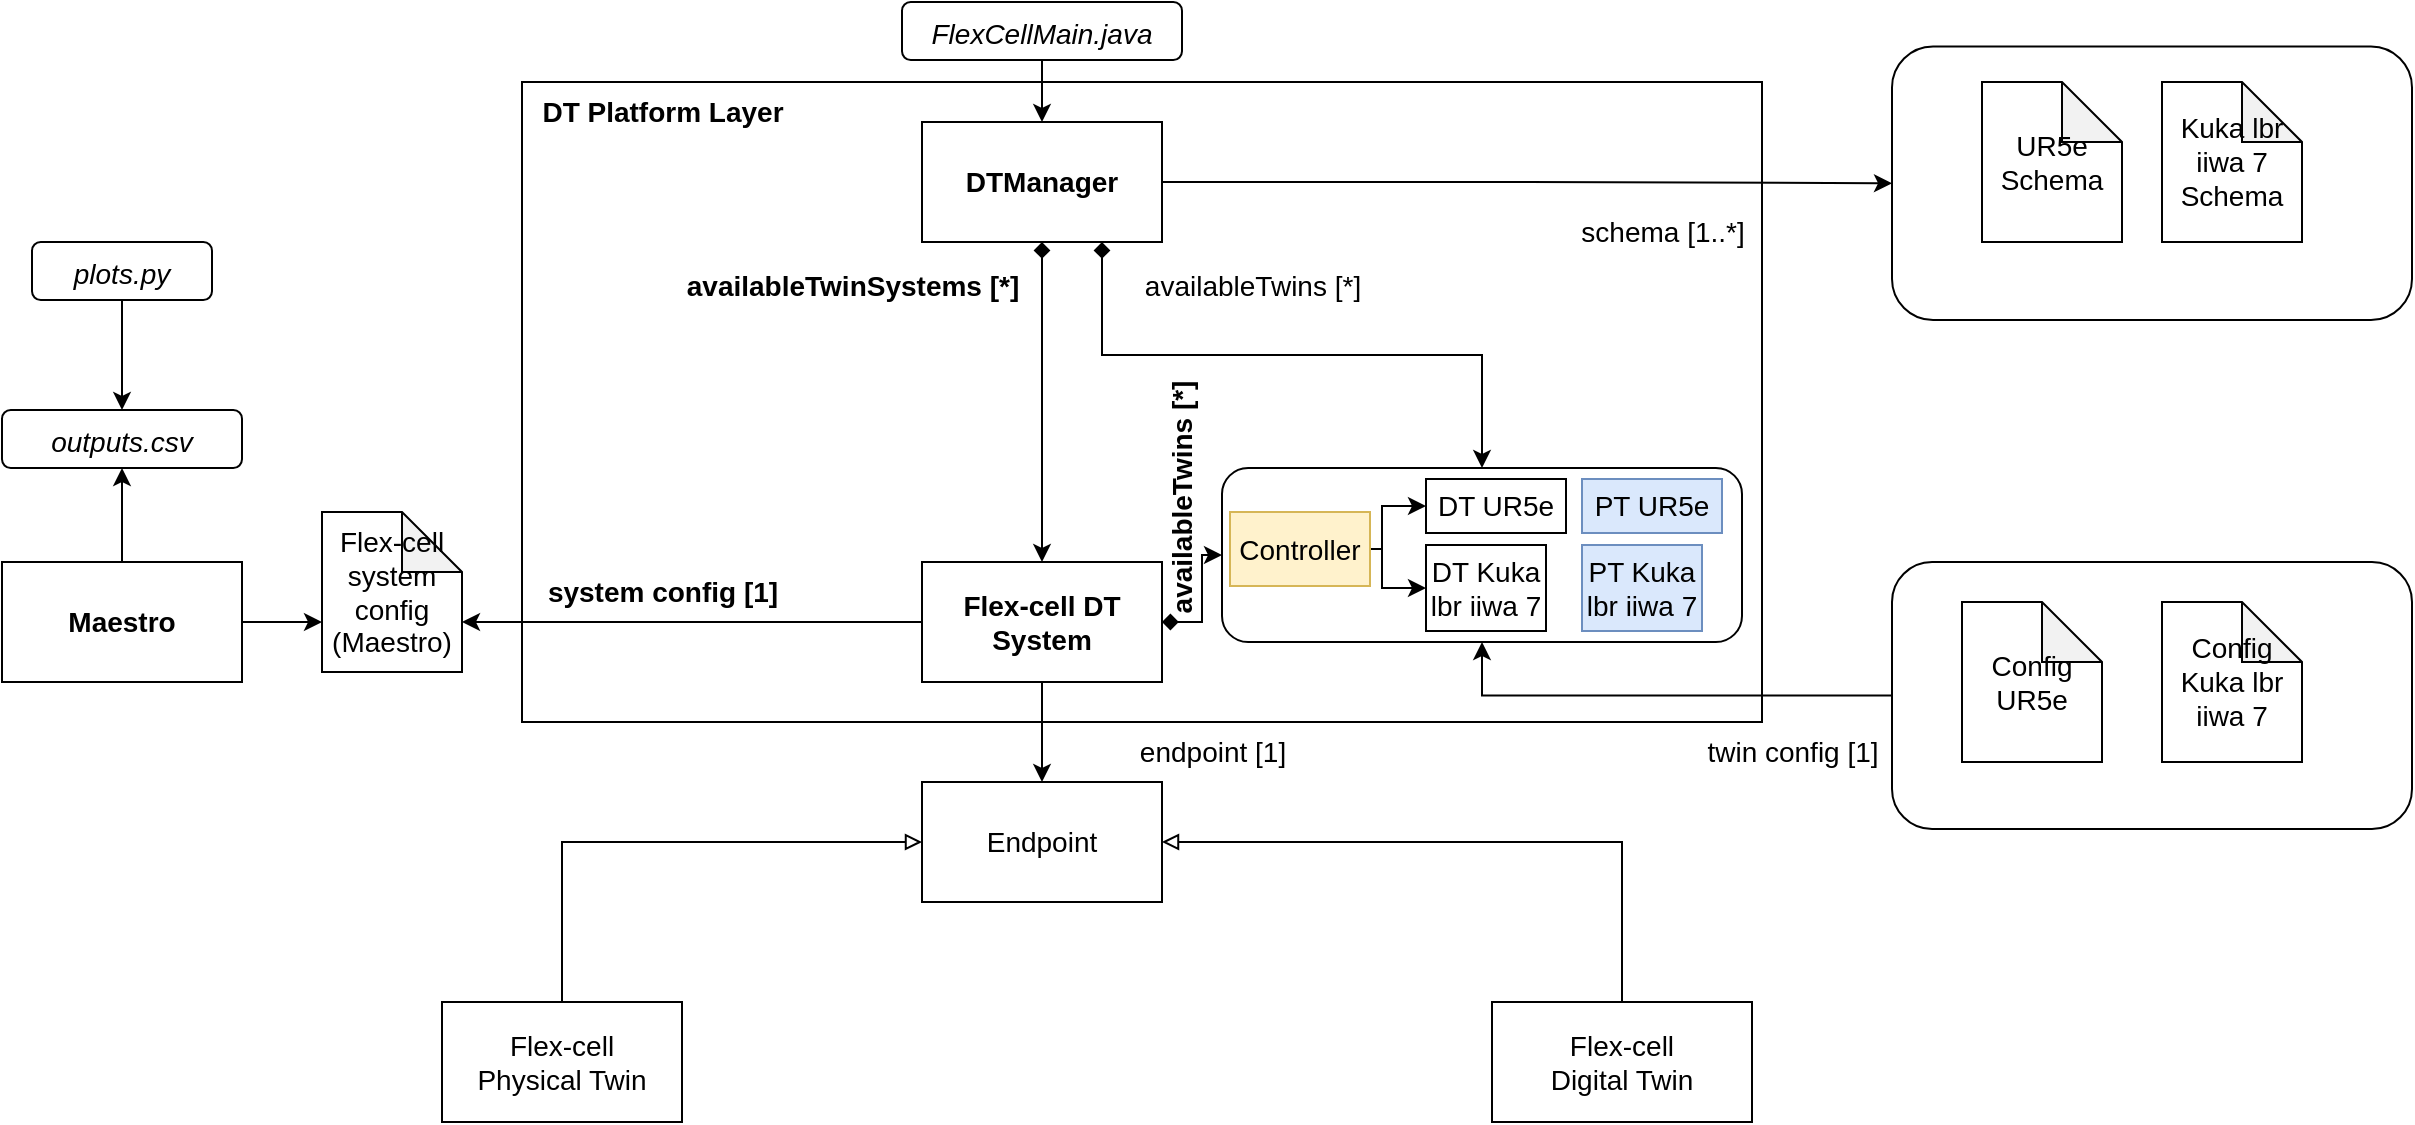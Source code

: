 <mxfile version="20.7.4" type="device"><diagram id="Cjm8qSCrPiwgVYckUNng" name="Page-1"><mxGraphModel dx="1114" dy="720" grid="1" gridSize="10" guides="1" tooltips="1" connect="1" arrows="1" fold="1" page="1" pageScale="1" pageWidth="1700" pageHeight="1100" math="0" shadow="0"><root><mxCell id="0"/><mxCell id="1" parent="0"/><mxCell id="3BO8PzLXdzQssidrguSd-16" value="" style="rounded=0;whiteSpace=wrap;html=1;fontSize=14;" parent="1" vertex="1"><mxGeometry x="710" y="490" width="620" height="320" as="geometry"/></mxCell><mxCell id="hSL2DMF3L-vUGRGNfSWv-5" style="edgeStyle=orthogonalEdgeStyle;rounded=0;orthogonalLoop=1;jettySize=auto;html=1;exitX=0.5;exitY=1;exitDx=0;exitDy=0;endArrow=classic;endFill=1;startArrow=diamond;startFill=1;fontSize=14;" parent="1" source="3BO8PzLXdzQssidrguSd-4" target="3BO8PzLXdzQssidrguSd-5" edge="1"><mxGeometry relative="1" as="geometry"/></mxCell><mxCell id="hSL2DMF3L-vUGRGNfSWv-69" style="edgeStyle=orthogonalEdgeStyle;rounded=0;orthogonalLoop=1;jettySize=auto;html=1;exitX=1;exitY=0.5;exitDx=0;exitDy=0;entryX=0;entryY=0.5;entryDx=0;entryDy=0;startArrow=none;startFill=0;endArrow=classic;endFill=1;fontSize=14;" parent="1" source="3BO8PzLXdzQssidrguSd-4" target="hSL2DMF3L-vUGRGNfSWv-62" edge="1"><mxGeometry relative="1" as="geometry"/></mxCell><mxCell id="hSL2DMF3L-vUGRGNfSWv-70" style="edgeStyle=orthogonalEdgeStyle;rounded=0;orthogonalLoop=1;jettySize=auto;html=1;exitX=0.75;exitY=1;exitDx=0;exitDy=0;entryX=0.5;entryY=0;entryDx=0;entryDy=0;startArrow=diamond;startFill=1;endArrow=classic;endFill=1;fontSize=14;" parent="1" source="3BO8PzLXdzQssidrguSd-4" target="hSL2DMF3L-vUGRGNfSWv-38" edge="1"><mxGeometry relative="1" as="geometry"/></mxCell><mxCell id="3BO8PzLXdzQssidrguSd-4" value="&lt;b&gt;DTManager&lt;/b&gt;" style="rounded=0;whiteSpace=wrap;html=1;fontSize=14;" parent="1" vertex="1"><mxGeometry x="910" y="510" width="120" height="60" as="geometry"/></mxCell><mxCell id="hSL2DMF3L-vUGRGNfSWv-7" style="edgeStyle=orthogonalEdgeStyle;rounded=0;orthogonalLoop=1;jettySize=auto;html=1;exitX=0.5;exitY=1;exitDx=0;exitDy=0;entryX=0.5;entryY=0;entryDx=0;entryDy=0;startArrow=none;startFill=0;endArrow=classic;endFill=1;fontSize=14;" parent="1" source="3BO8PzLXdzQssidrguSd-5" target="hSL2DMF3L-vUGRGNfSWv-1" edge="1"><mxGeometry relative="1" as="geometry"/></mxCell><mxCell id="hSL2DMF3L-vUGRGNfSWv-39" style="edgeStyle=orthogonalEdgeStyle;rounded=0;orthogonalLoop=1;jettySize=auto;html=1;exitX=1;exitY=0.5;exitDx=0;exitDy=0;entryX=0;entryY=0.5;entryDx=0;entryDy=0;startArrow=diamond;startFill=1;endArrow=classic;endFill=1;fontSize=14;" parent="1" source="3BO8PzLXdzQssidrguSd-5" target="hSL2DMF3L-vUGRGNfSWv-38" edge="1"><mxGeometry relative="1" as="geometry"/></mxCell><mxCell id="hSL2DMF3L-vUGRGNfSWv-68" style="edgeStyle=orthogonalEdgeStyle;rounded=0;orthogonalLoop=1;jettySize=auto;html=1;exitX=0;exitY=0.5;exitDx=0;exitDy=0;entryX=0;entryY=0;entryDx=70;entryDy=55;entryPerimeter=0;startArrow=none;startFill=0;endArrow=classic;endFill=1;fontSize=14;" parent="1" source="3BO8PzLXdzQssidrguSd-5" target="3BO8PzLXdzQssidrguSd-23" edge="1"><mxGeometry relative="1" as="geometry"/></mxCell><mxCell id="3BO8PzLXdzQssidrguSd-5" value="&lt;b&gt;Flex-cell DT System&lt;/b&gt;" style="rounded=0;whiteSpace=wrap;html=1;fontSize=14;" parent="1" vertex="1"><mxGeometry x="910" y="730" width="120" height="60" as="geometry"/></mxCell><mxCell id="3BO8PzLXdzQssidrguSd-17" value="DT Platform Layer" style="text;html=1;align=center;verticalAlign=middle;resizable=0;points=[];autosize=1;strokeColor=none;fillColor=none;fontStyle=1;fontSize=14;" parent="1" vertex="1"><mxGeometry x="710" y="490" width="140" height="30" as="geometry"/></mxCell><mxCell id="3BO8PzLXdzQssidrguSd-23" value="Flex-cell system config (Maestro)" style="shape=note;whiteSpace=wrap;html=1;backgroundOutline=1;darkOpacity=0.05;fontSize=14;" parent="1" vertex="1"><mxGeometry x="610" y="705" width="70" height="80" as="geometry"/></mxCell><mxCell id="hSL2DMF3L-vUGRGNfSWv-1" value="Endpoint" style="rounded=0;whiteSpace=wrap;html=1;fontSize=14;" parent="1" vertex="1"><mxGeometry x="910" y="840" width="120" height="60" as="geometry"/></mxCell><mxCell id="hSL2DMF3L-vUGRGNfSWv-9" style="edgeStyle=orthogonalEdgeStyle;rounded=0;orthogonalLoop=1;jettySize=auto;html=1;exitX=0.5;exitY=0;exitDx=0;exitDy=0;entryX=0;entryY=0.5;entryDx=0;entryDy=0;startArrow=none;startFill=0;endArrow=block;endFill=0;fontSize=14;" parent="1" source="hSL2DMF3L-vUGRGNfSWv-8" target="hSL2DMF3L-vUGRGNfSWv-1" edge="1"><mxGeometry relative="1" as="geometry"/></mxCell><mxCell id="hSL2DMF3L-vUGRGNfSWv-8" value="Flex-cell&lt;br&gt;Physical Twin" style="rounded=0;whiteSpace=wrap;html=1;fontSize=14;" parent="1" vertex="1"><mxGeometry x="670" y="950" width="120" height="60" as="geometry"/></mxCell><mxCell id="hSL2DMF3L-vUGRGNfSWv-40" value="" style="group;fontSize=14;" parent="1" vertex="1" connectable="0"><mxGeometry x="1060" y="683" width="260" height="87" as="geometry"/></mxCell><mxCell id="hSL2DMF3L-vUGRGNfSWv-38" value="" style="rounded=1;whiteSpace=wrap;html=1;fillColor=none;fontSize=14;" parent="hSL2DMF3L-vUGRGNfSWv-40" vertex="1"><mxGeometry width="260" height="87" as="geometry"/></mxCell><mxCell id="hSL2DMF3L-vUGRGNfSWv-29" value="DT Kuka lbr iiwa 7" style="rounded=0;whiteSpace=wrap;html=1;fontSize=14;" parent="hSL2DMF3L-vUGRGNfSWv-40" vertex="1"><mxGeometry x="102" y="38.5" width="60" height="43" as="geometry"/></mxCell><mxCell id="hSL2DMF3L-vUGRGNfSWv-31" value="DT UR5e" style="rounded=0;whiteSpace=wrap;html=1;fontSize=14;" parent="hSL2DMF3L-vUGRGNfSWv-40" vertex="1"><mxGeometry x="102" y="5.5" width="70" height="27" as="geometry"/></mxCell><mxCell id="IoOIY3a1Tqll5n2t1SFT-6" style="edgeStyle=orthogonalEdgeStyle;rounded=0;orthogonalLoop=1;jettySize=auto;html=1;exitX=1;exitY=0.5;exitDx=0;exitDy=0;entryX=0;entryY=0.5;entryDx=0;entryDy=0;" parent="hSL2DMF3L-vUGRGNfSWv-40" source="hSL2DMF3L-vUGRGNfSWv-33" target="hSL2DMF3L-vUGRGNfSWv-29" edge="1"><mxGeometry relative="1" as="geometry"><Array as="points"><mxPoint x="80" y="41"/><mxPoint x="80" y="60"/></Array></mxGeometry></mxCell><mxCell id="IoOIY3a1Tqll5n2t1SFT-7" style="edgeStyle=orthogonalEdgeStyle;rounded=0;orthogonalLoop=1;jettySize=auto;html=1;exitX=1;exitY=0.5;exitDx=0;exitDy=0;entryX=0;entryY=0.5;entryDx=0;entryDy=0;" parent="hSL2DMF3L-vUGRGNfSWv-40" source="hSL2DMF3L-vUGRGNfSWv-33" target="hSL2DMF3L-vUGRGNfSWv-31" edge="1"><mxGeometry relative="1" as="geometry"><Array as="points"><mxPoint x="80" y="41"/><mxPoint x="80" y="19"/></Array></mxGeometry></mxCell><mxCell id="hSL2DMF3L-vUGRGNfSWv-33" value="Controller" style="rounded=0;whiteSpace=wrap;html=1;fontSize=14;fillColor=#fff2cc;strokeColor=#d6b656;" parent="hSL2DMF3L-vUGRGNfSWv-40" vertex="1"><mxGeometry x="4" y="22" width="70" height="37" as="geometry"/></mxCell><mxCell id="7V4oXuxhd5VfY27O6YXa-1" value="PT UR5e" style="rounded=0;whiteSpace=wrap;html=1;fontSize=14;fillColor=#dae8fc;strokeColor=#6c8ebf;" parent="hSL2DMF3L-vUGRGNfSWv-40" vertex="1"><mxGeometry x="180" y="5.5" width="70" height="27" as="geometry"/></mxCell><mxCell id="7V4oXuxhd5VfY27O6YXa-3" value="PT Kuka lbr iiwa 7" style="rounded=0;whiteSpace=wrap;html=1;fontSize=14;fillColor=#dae8fc;strokeColor=#6c8ebf;" parent="hSL2DMF3L-vUGRGNfSWv-40" vertex="1"><mxGeometry x="180" y="38.5" width="60" height="43" as="geometry"/></mxCell><mxCell id="hSL2DMF3L-vUGRGNfSWv-19" style="edgeStyle=orthogonalEdgeStyle;rounded=0;orthogonalLoop=1;jettySize=auto;html=1;exitX=0.5;exitY=0;exitDx=0;exitDy=0;entryX=1;entryY=0.5;entryDx=0;entryDy=0;startArrow=none;startFill=0;endArrow=block;endFill=0;fontSize=14;" parent="1" source="hSL2DMF3L-vUGRGNfSWv-14" target="hSL2DMF3L-vUGRGNfSWv-1" edge="1"><mxGeometry relative="1" as="geometry"/></mxCell><mxCell id="hSL2DMF3L-vUGRGNfSWv-14" value="Flex-cell&lt;br&gt;Digital Twin" style="rounded=0;whiteSpace=wrap;html=1;fontSize=14;" parent="1" vertex="1"><mxGeometry x="1195" y="950" width="130" height="60" as="geometry"/></mxCell><mxCell id="hSL2DMF3L-vUGRGNfSWv-58" style="edgeStyle=orthogonalEdgeStyle;rounded=0;orthogonalLoop=1;jettySize=auto;html=1;exitX=0;exitY=0.5;exitDx=0;exitDy=0;entryX=0.5;entryY=1;entryDx=0;entryDy=0;startArrow=none;startFill=0;endArrow=classic;endFill=1;fontSize=14;" parent="1" source="hSL2DMF3L-vUGRGNfSWv-49" target="hSL2DMF3L-vUGRGNfSWv-38" edge="1"><mxGeometry relative="1" as="geometry"/></mxCell><mxCell id="hSL2DMF3L-vUGRGNfSWv-60" value="" style="group;fontSize=14;" parent="1" vertex="1" connectable="0"><mxGeometry x="1395" y="730" width="260" height="133.5" as="geometry"/></mxCell><mxCell id="hSL2DMF3L-vUGRGNfSWv-48" value="" style="group;fontSize=14;" parent="hSL2DMF3L-vUGRGNfSWv-60" vertex="1" connectable="0"><mxGeometry width="260" height="133.5" as="geometry"/></mxCell><mxCell id="hSL2DMF3L-vUGRGNfSWv-49" value="" style="rounded=1;whiteSpace=wrap;html=1;fillColor=none;fontSize=14;" parent="hSL2DMF3L-vUGRGNfSWv-48" vertex="1"><mxGeometry width="260" height="133.5" as="geometry"/></mxCell><mxCell id="hSL2DMF3L-vUGRGNfSWv-50" style="edgeStyle=orthogonalEdgeStyle;rounded=0;orthogonalLoop=1;jettySize=auto;html=1;exitX=0;exitY=0.5;exitDx=0;exitDy=0;entryX=1;entryY=0.5;entryDx=0;entryDy=0;startArrow=none;startFill=0;endArrow=classic;endFill=1;" parent="hSL2DMF3L-vUGRGNfSWv-48" edge="1"><mxGeometry relative="1" as="geometry"><mxPoint x="170" y="72.121" as="targetPoint"/></mxGeometry></mxCell><mxCell id="hSL2DMF3L-vUGRGNfSWv-52" style="edgeStyle=orthogonalEdgeStyle;rounded=0;orthogonalLoop=1;jettySize=auto;html=1;exitX=1;exitY=0.75;exitDx=0;exitDy=0;entryX=0;entryY=0.75;entryDx=0;entryDy=0;startArrow=none;startFill=0;endArrow=classic;endFill=1;" parent="hSL2DMF3L-vUGRGNfSWv-48" edge="1"><mxGeometry relative="1" as="geometry"><mxPoint x="170" y="95.138" as="sourcePoint"/></mxGeometry></mxCell><mxCell id="hSL2DMF3L-vUGRGNfSWv-53" style="edgeStyle=orthogonalEdgeStyle;rounded=0;orthogonalLoop=1;jettySize=auto;html=1;exitX=0;exitY=0.5;exitDx=0;exitDy=0;entryX=1;entryY=0.5;entryDx=0;entryDy=0;startArrow=none;startFill=0;endArrow=classic;endFill=1;" parent="hSL2DMF3L-vUGRGNfSWv-48" edge="1"><mxGeometry relative="1" as="geometry"><mxPoint x="100" y="72.121" as="sourcePoint"/></mxGeometry></mxCell><mxCell id="KInwFVDz4gnLnXxcm21E-21" value="Config Kuka lbr iiwa 7" style="shape=note;whiteSpace=wrap;html=1;backgroundOutline=1;darkOpacity=0.05;fontSize=14;" parent="hSL2DMF3L-vUGRGNfSWv-48" vertex="1"><mxGeometry x="135" y="20" width="70" height="80" as="geometry"/></mxCell><mxCell id="3BO8PzLXdzQssidrguSd-19" value="Config&lt;br style=&quot;font-size: 14px;&quot;&gt;UR5e" style="shape=note;whiteSpace=wrap;html=1;backgroundOutline=1;darkOpacity=0.05;fontSize=14;" parent="hSL2DMF3L-vUGRGNfSWv-48" vertex="1"><mxGeometry x="35" y="20" width="70" height="80" as="geometry"/></mxCell><mxCell id="hSL2DMF3L-vUGRGNfSWv-71" value="availableTwins [*]" style="text;html=1;align=center;verticalAlign=middle;resizable=0;points=[];autosize=1;strokeColor=none;fillColor=none;fontSize=14;" parent="1" vertex="1"><mxGeometry x="1010" y="576.75" width="130" height="30" as="geometry"/></mxCell><mxCell id="hSL2DMF3L-vUGRGNfSWv-72" value="availableTwinSystems [*]" style="text;html=1;align=center;verticalAlign=middle;resizable=0;points=[];autosize=1;fontSize=14;fontStyle=1" parent="1" vertex="1"><mxGeometry x="780" y="576.75" width="190" height="30" as="geometry"/></mxCell><mxCell id="hSL2DMF3L-vUGRGNfSWv-73" value="endpoint [1]" style="text;html=1;align=center;verticalAlign=middle;resizable=0;points=[];autosize=1;strokeColor=none;fillColor=none;fontSize=14;" parent="1" vertex="1"><mxGeometry x="1005" y="810" width="100" height="30" as="geometry"/></mxCell><mxCell id="hSL2DMF3L-vUGRGNfSWv-75" value="twin config [1]" style="text;html=1;align=center;verticalAlign=middle;resizable=0;points=[];autosize=1;strokeColor=none;fillColor=none;fontSize=14;" parent="1" vertex="1"><mxGeometry x="1290" y="810" width="110" height="30" as="geometry"/></mxCell><mxCell id="hSL2DMF3L-vUGRGNfSWv-76" value="schema [1..*]" style="text;html=1;align=center;verticalAlign=middle;resizable=0;points=[];autosize=1;strokeColor=none;fillColor=none;fontSize=14;" parent="1" vertex="1"><mxGeometry x="1225" y="550" width="110" height="30" as="geometry"/></mxCell><mxCell id="hSL2DMF3L-vUGRGNfSWv-77" value="system config [1]" style="text;html=1;align=center;verticalAlign=middle;resizable=0;points=[];autosize=1;fontSize=14;fontStyle=1" parent="1" vertex="1"><mxGeometry x="710" y="730" width="140" height="30" as="geometry"/></mxCell><mxCell id="hSL2DMF3L-vUGRGNfSWv-63" style="edgeStyle=orthogonalEdgeStyle;rounded=0;orthogonalLoop=1;jettySize=auto;html=1;exitX=0;exitY=0.5;exitDx=0;exitDy=0;entryX=1;entryY=0.5;entryDx=0;entryDy=0;startArrow=none;startFill=0;endArrow=classic;endFill=1;" parent="1" edge="1"><mxGeometry relative="1" as="geometry"><mxPoint x="1565" y="545.371" as="targetPoint"/></mxGeometry></mxCell><mxCell id="hSL2DMF3L-vUGRGNfSWv-64" style="edgeStyle=orthogonalEdgeStyle;rounded=0;orthogonalLoop=1;jettySize=auto;html=1;exitX=1;exitY=0.75;exitDx=0;exitDy=0;entryX=0;entryY=0.75;entryDx=0;entryDy=0;startArrow=none;startFill=0;endArrow=classic;endFill=1;" parent="1" edge="1"><mxGeometry relative="1" as="geometry"><mxPoint x="1565" y="568.388" as="sourcePoint"/></mxGeometry></mxCell><mxCell id="hSL2DMF3L-vUGRGNfSWv-65" style="edgeStyle=orthogonalEdgeStyle;rounded=0;orthogonalLoop=1;jettySize=auto;html=1;exitX=0;exitY=0.5;exitDx=0;exitDy=0;entryX=1;entryY=0.5;entryDx=0;entryDy=0;startArrow=none;startFill=0;endArrow=classic;endFill=1;" parent="1" edge="1"><mxGeometry relative="1" as="geometry"><mxPoint x="1495" y="545.371" as="sourcePoint"/></mxGeometry></mxCell><mxCell id="68tAiecnPprUsMKQlzlR-11" value="" style="group" parent="1" vertex="1" connectable="0"><mxGeometry x="1395" y="472.25" width="260" height="136.75" as="geometry"/></mxCell><mxCell id="hSL2DMF3L-vUGRGNfSWv-62" value="" style="rounded=1;whiteSpace=wrap;html=1;fillColor=none;fontSize=14;container=0;" parent="68tAiecnPprUsMKQlzlR-11" vertex="1"><mxGeometry width="260" height="136.75" as="geometry"/></mxCell><mxCell id="IoOIY3a1Tqll5n2t1SFT-8" value="Kuka lbr iiwa 7 Schema" style="shape=note;whiteSpace=wrap;html=1;backgroundOutline=1;darkOpacity=0.05;fontSize=14;container=0;" parent="68tAiecnPprUsMKQlzlR-11" vertex="1"><mxGeometry x="135" y="17.75" width="70" height="80" as="geometry"/></mxCell><mxCell id="3BO8PzLXdzQssidrguSd-21" value="UR5e Schema" style="shape=note;whiteSpace=wrap;html=1;backgroundOutline=1;darkOpacity=0.05;fontSize=14;container=0;" parent="68tAiecnPprUsMKQlzlR-11" vertex="1"><mxGeometry x="45" y="17.75" width="70" height="80" as="geometry"/></mxCell><mxCell id="68tAiecnPprUsMKQlzlR-12" value="availableTwins [*]" style="text;html=1;align=center;verticalAlign=middle;resizable=0;points=[];autosize=1;fontSize=14;fontStyle=1;rotation=-90;" parent="1" vertex="1"><mxGeometry x="970" y="683" width="140" height="30" as="geometry"/></mxCell><mxCell id="3L1S2jSSInHGRW9pKcnj-15" style="edgeStyle=orthogonalEdgeStyle;rounded=0;orthogonalLoop=1;jettySize=auto;html=1;exitX=0.5;exitY=0;exitDx=0;exitDy=0;entryX=0.5;entryY=1;entryDx=0;entryDy=0;fontSize=14;fontColor=#000000;" parent="1" source="yE_7Dwp8smcz_nok-SbW-1" target="3L1S2jSSInHGRW9pKcnj-14" edge="1"><mxGeometry relative="1" as="geometry"/></mxCell><mxCell id="3L1S2jSSInHGRW9pKcnj-33" style="edgeStyle=orthogonalEdgeStyle;rounded=0;orthogonalLoop=1;jettySize=auto;html=1;exitX=1;exitY=0.5;exitDx=0;exitDy=0;fontSize=14;fontColor=#000000;" parent="1" source="yE_7Dwp8smcz_nok-SbW-1" edge="1"><mxGeometry relative="1" as="geometry"><mxPoint x="610" y="760" as="targetPoint"/></mxGeometry></mxCell><mxCell id="yE_7Dwp8smcz_nok-SbW-1" value="&lt;b&gt;Maestro&lt;/b&gt;" style="rounded=0;whiteSpace=wrap;html=1;fontSize=14;" parent="1" vertex="1"><mxGeometry x="450" y="730" width="120" height="60" as="geometry"/></mxCell><mxCell id="3L1S2jSSInHGRW9pKcnj-14" value="&lt;font style=&quot;font-size: 14px;&quot;&gt;&lt;i&gt;outputs.csv&lt;/i&gt;&lt;/font&gt;" style="rounded=1;whiteSpace=wrap;html=1;fontSize=15;fillColor=none;" parent="1" vertex="1"><mxGeometry x="450" y="654" width="120" height="29" as="geometry"/></mxCell><mxCell id="3L1S2jSSInHGRW9pKcnj-34" style="edgeStyle=orthogonalEdgeStyle;rounded=0;orthogonalLoop=1;jettySize=auto;html=1;exitX=0.5;exitY=1;exitDx=0;exitDy=0;entryX=0.5;entryY=0;entryDx=0;entryDy=0;fontSize=14;fontColor=#000000;" parent="1" source="3L1S2jSSInHGRW9pKcnj-25" target="3L1S2jSSInHGRW9pKcnj-14" edge="1"><mxGeometry relative="1" as="geometry"/></mxCell><mxCell id="3L1S2jSSInHGRW9pKcnj-25" value="&lt;font style=&quot;font-size: 14px;&quot;&gt;&lt;i&gt;plots.py&lt;/i&gt;&lt;/font&gt;" style="rounded=1;whiteSpace=wrap;html=1;fontSize=15;fillColor=none;" parent="1" vertex="1"><mxGeometry x="465" y="570" width="90" height="29" as="geometry"/></mxCell><mxCell id="3L1S2jSSInHGRW9pKcnj-31" style="edgeStyle=orthogonalEdgeStyle;rounded=0;orthogonalLoop=1;jettySize=auto;html=1;exitX=0.5;exitY=1;exitDx=0;exitDy=0;entryX=0.5;entryY=0;entryDx=0;entryDy=0;fontSize=14;fontColor=#000000;" parent="1" source="3L1S2jSSInHGRW9pKcnj-30" target="3BO8PzLXdzQssidrguSd-4" edge="1"><mxGeometry relative="1" as="geometry"/></mxCell><mxCell id="3L1S2jSSInHGRW9pKcnj-30" value="&lt;i&gt;&lt;font style=&quot;font-size: 14px;&quot;&gt;FlexCellMain.java&lt;/font&gt;&lt;/i&gt;" style="rounded=1;whiteSpace=wrap;html=1;fontSize=15;fillColor=none;" parent="1" vertex="1"><mxGeometry x="900" y="450" width="140" height="29" as="geometry"/></mxCell></root></mxGraphModel></diagram></mxfile>